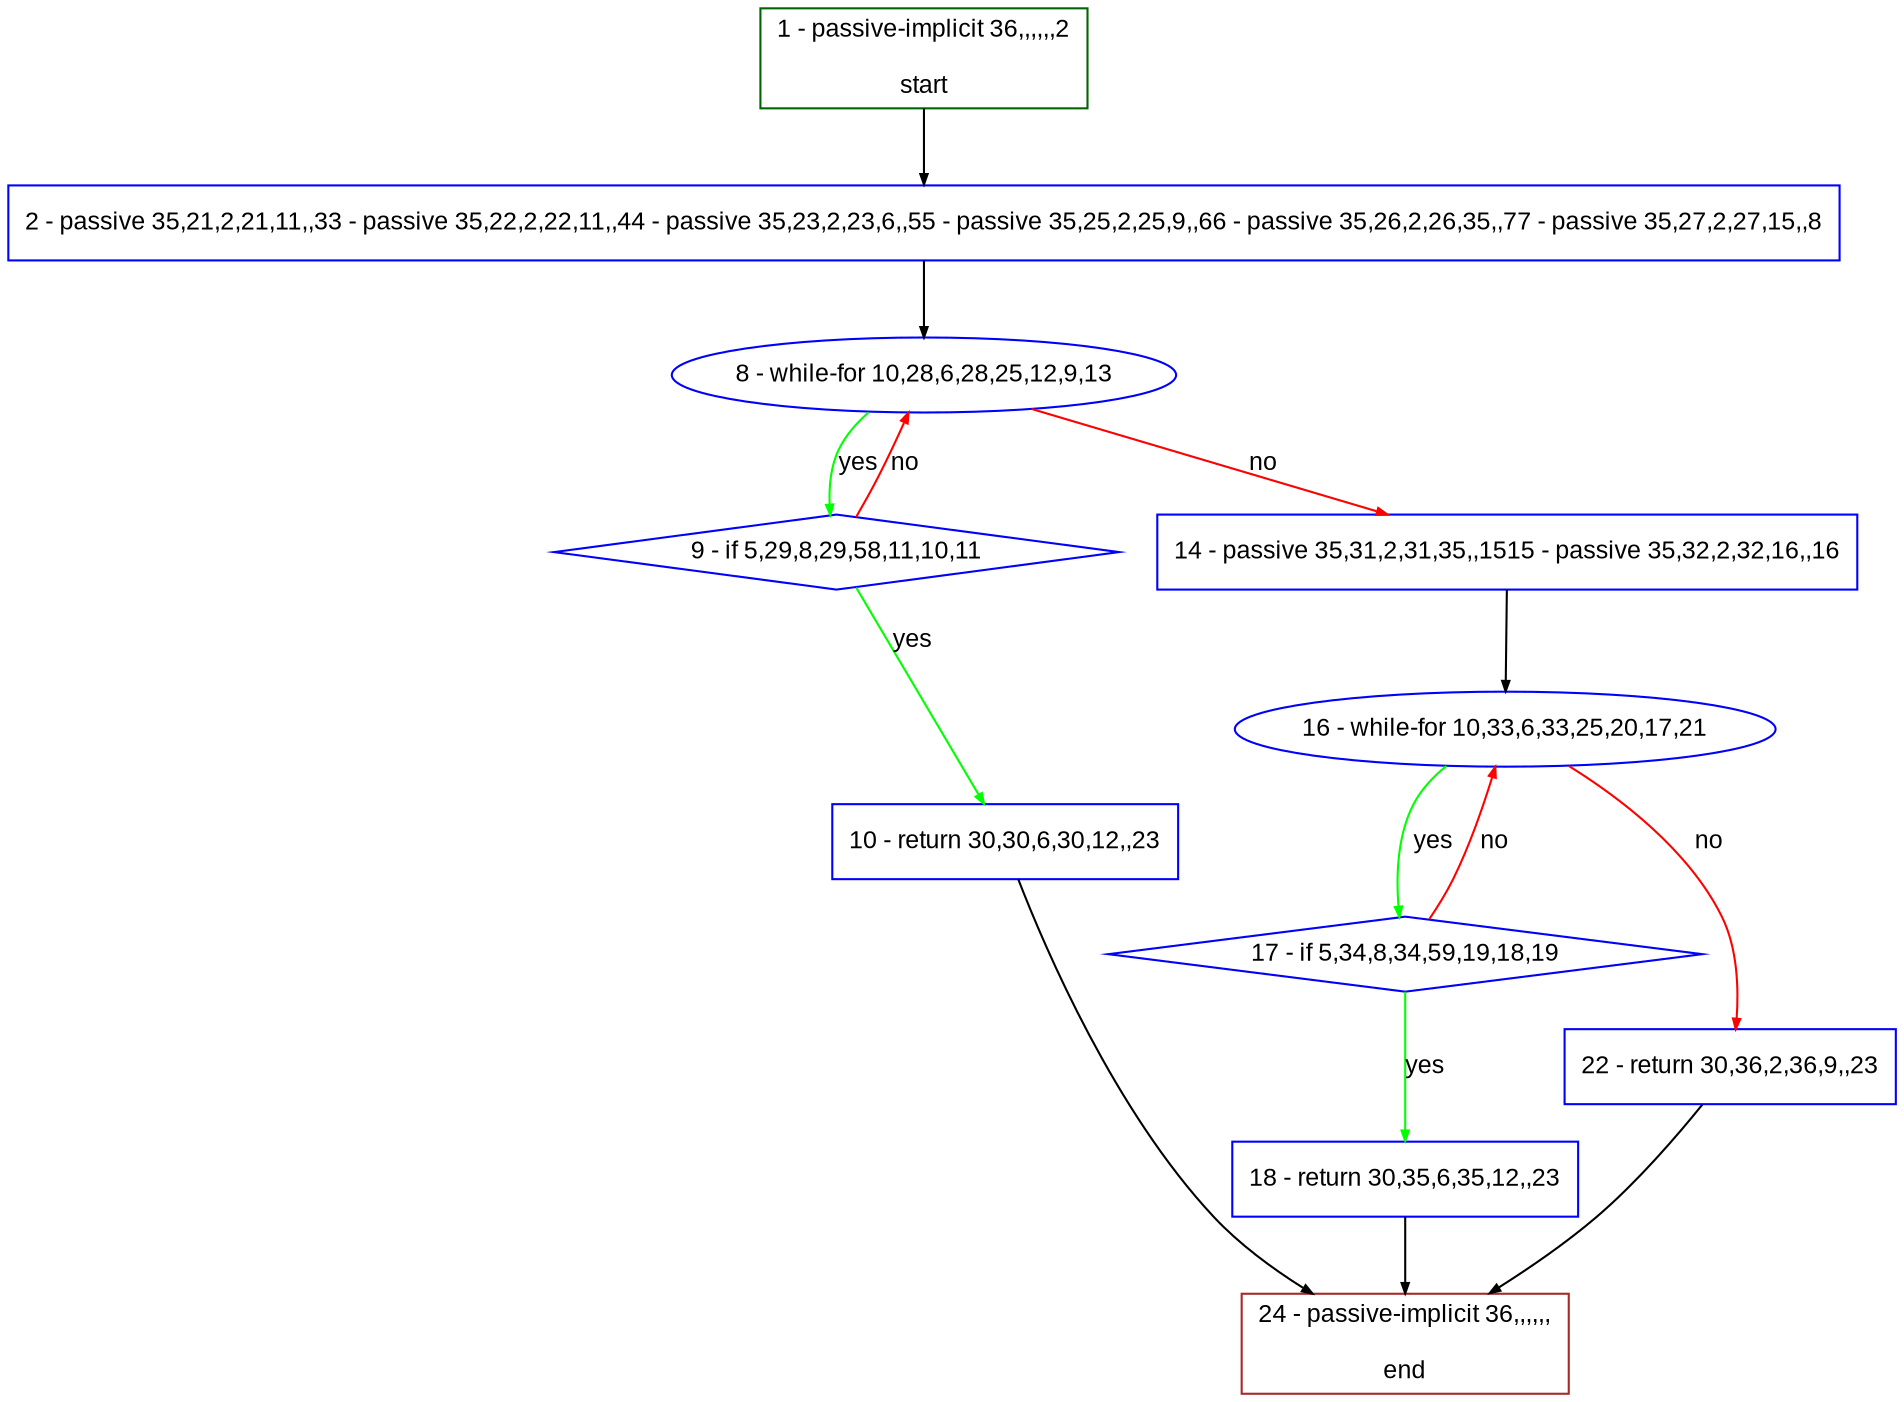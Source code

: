 digraph "" {
  graph [bgcolor="white", fillcolor="#FFFFCC", pack="true", packmode="clust", fontname="Arial", label="", fontsize="12", compound="true", style="rounded,filled"];
  node [node_initialized="no", fillcolor="white", fontname="Arial", label="", color="grey", fontsize="12", fixedsize="false", compound="true", shape="rectangle", style="filled"];
  edge [arrowtail="none", lhead="", fontcolor="black", fontname="Arial", label="", color="black", fontsize="12", arrowhead="normal", arrowsize="0.5", compound="true", ltail="", dir="forward"];
  __N1 [fillcolor="#ffffff", label="2 - passive 35,21,2,21,11,,33 - passive 35,22,2,22,11,,44 - passive 35,23,2,23,6,,55 - passive 35,25,2,25,9,,66 - passive 35,26,2,26,35,,77 - passive 35,27,2,27,15,,8", color="#0000ff", shape="box", style="filled"];
  __N2 [fillcolor="#ffffff", label="1 - passive-implicit 36,,,,,,2\n\nstart", color="#006400", shape="box", style="filled"];
  __N3 [fillcolor="#ffffff", label="8 - while-for 10,28,6,28,25,12,9,13", color="#0000ff", shape="oval", style="filled"];
  __N4 [fillcolor="#ffffff", label="9 - if 5,29,8,29,58,11,10,11", color="#0000ff", shape="diamond", style="filled"];
  __N5 [fillcolor="#ffffff", label="14 - passive 35,31,2,31,35,,1515 - passive 35,32,2,32,16,,16", color="#0000ff", shape="box", style="filled"];
  __N6 [fillcolor="#ffffff", label="10 - return 30,30,6,30,12,,23", color="#0000ff", shape="box", style="filled"];
  __N7 [fillcolor="#ffffff", label="24 - passive-implicit 36,,,,,,\n\nend", color="#a52a2a", shape="box", style="filled"];
  __N8 [fillcolor="#ffffff", label="16 - while-for 10,33,6,33,25,20,17,21", color="#0000ff", shape="oval", style="filled"];
  __N9 [fillcolor="#ffffff", label="17 - if 5,34,8,34,59,19,18,19", color="#0000ff", shape="diamond", style="filled"];
  __N10 [fillcolor="#ffffff", label="22 - return 30,36,2,36,9,,23", color="#0000ff", shape="box", style="filled"];
  __N11 [fillcolor="#ffffff", label="18 - return 30,35,6,35,12,,23", color="#0000ff", shape="box", style="filled"];
  __N2 -> __N1 [arrowtail="none", color="#000000", label="", arrowhead="normal", dir="forward"];
  __N1 -> __N3 [arrowtail="none", color="#000000", label="", arrowhead="normal", dir="forward"];
  __N3 -> __N4 [arrowtail="none", color="#00ff00", label="yes", arrowhead="normal", dir="forward"];
  __N4 -> __N3 [arrowtail="none", color="#ff0000", label="no", arrowhead="normal", dir="forward"];
  __N3 -> __N5 [arrowtail="none", color="#ff0000", label="no", arrowhead="normal", dir="forward"];
  __N4 -> __N6 [arrowtail="none", color="#00ff00", label="yes", arrowhead="normal", dir="forward"];
  __N6 -> __N7 [arrowtail="none", color="#000000", label="", arrowhead="normal", dir="forward"];
  __N5 -> __N8 [arrowtail="none", color="#000000", label="", arrowhead="normal", dir="forward"];
  __N8 -> __N9 [arrowtail="none", color="#00ff00", label="yes", arrowhead="normal", dir="forward"];
  __N9 -> __N8 [arrowtail="none", color="#ff0000", label="no", arrowhead="normal", dir="forward"];
  __N8 -> __N10 [arrowtail="none", color="#ff0000", label="no", arrowhead="normal", dir="forward"];
  __N9 -> __N11 [arrowtail="none", color="#00ff00", label="yes", arrowhead="normal", dir="forward"];
  __N11 -> __N7 [arrowtail="none", color="#000000", label="", arrowhead="normal", dir="forward"];
  __N10 -> __N7 [arrowtail="none", color="#000000", label="", arrowhead="normal", dir="forward"];
}

